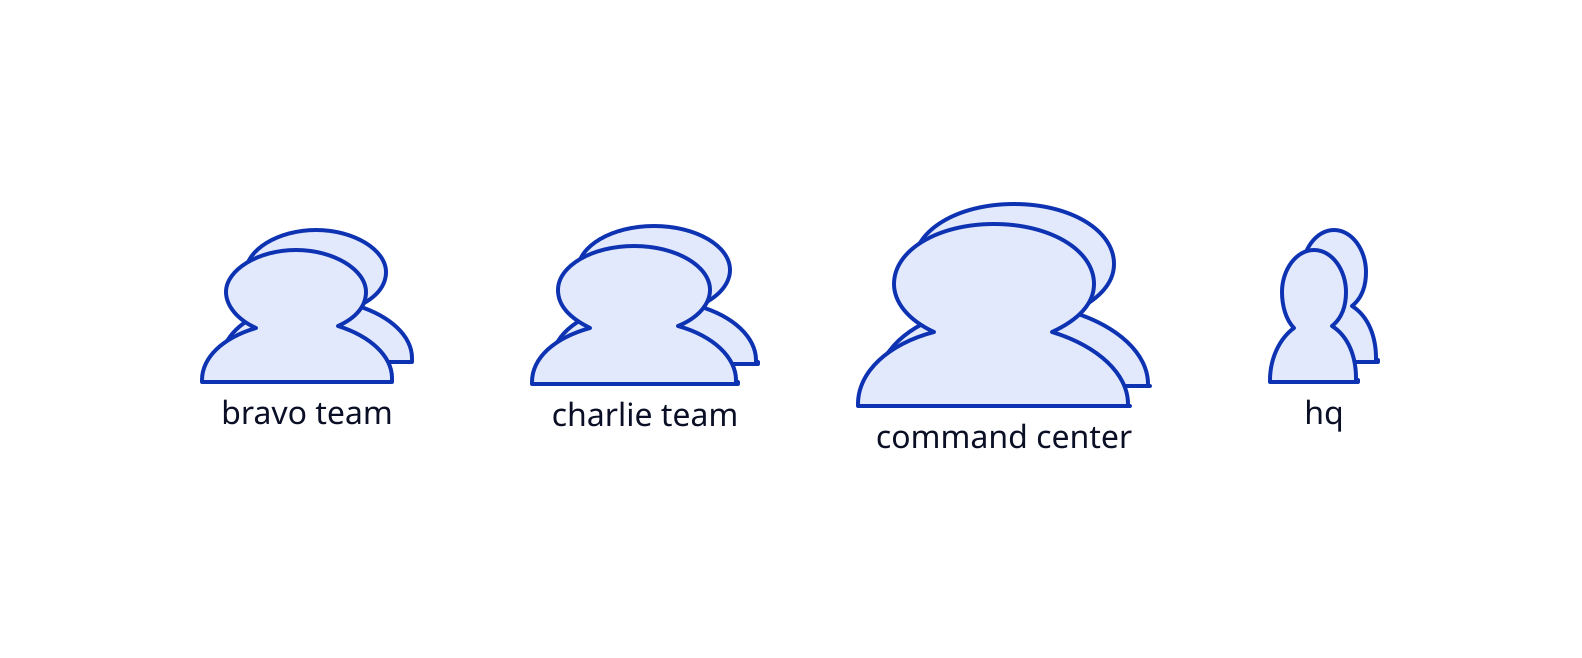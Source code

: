 bravo team.shape: person
charlie team.shape: person
command center.shape: cloud
hq.shape: rectangle

*: {
  !&shape: person
  style.multiple: true
}
